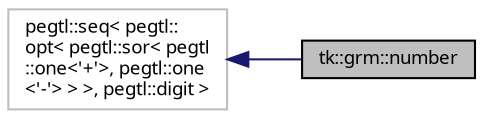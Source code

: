 digraph "tk::grm::number"
{
 // INTERACTIVE_SVG=YES
  bgcolor="transparent";
  edge [fontname="sans-serif",fontsize="9",labelfontname="sans-serif",labelfontsize="9"];
  node [fontname="sans-serif",fontsize="9",shape=record];
  rankdir="LR";
  Node1 [label="tk::grm::number",height=0.2,width=0.4,color="black", fillcolor="grey75", style="filled", fontcolor="black"];
  Node2 -> Node1 [dir="back",color="midnightblue",fontsize="9",style="solid",fontname="sans-serif"];
  Node2 [label="pegtl::seq\< pegtl::\lopt\< pegtl::sor\< pegtl\l::one\<'+'\>, pegtl::one\l\<'-'\> \> \>, pegtl::digit \>",height=0.2,width=0.4,color="grey75"];
}
